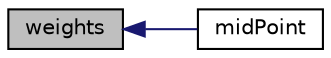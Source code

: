 digraph "weights"
{
  bgcolor="transparent";
  edge [fontname="Helvetica",fontsize="10",labelfontname="Helvetica",labelfontsize="10"];
  node [fontname="Helvetica",fontsize="10",shape=record];
  rankdir="LR";
  Node1 [label="weights",height=0.2,width=0.4,color="black", fillcolor="grey75", style="filled", fontcolor="black"];
  Node1 -> Node2 [dir="back",color="midnightblue",fontsize="10",style="solid",fontname="Helvetica"];
  Node2 [label="midPoint",height=0.2,width=0.4,color="black",URL="$a01517.html#a4353c9db8e6867ca70835fdb9c861b6a",tooltip="Construct from faceFlux and Istream. "];
}
